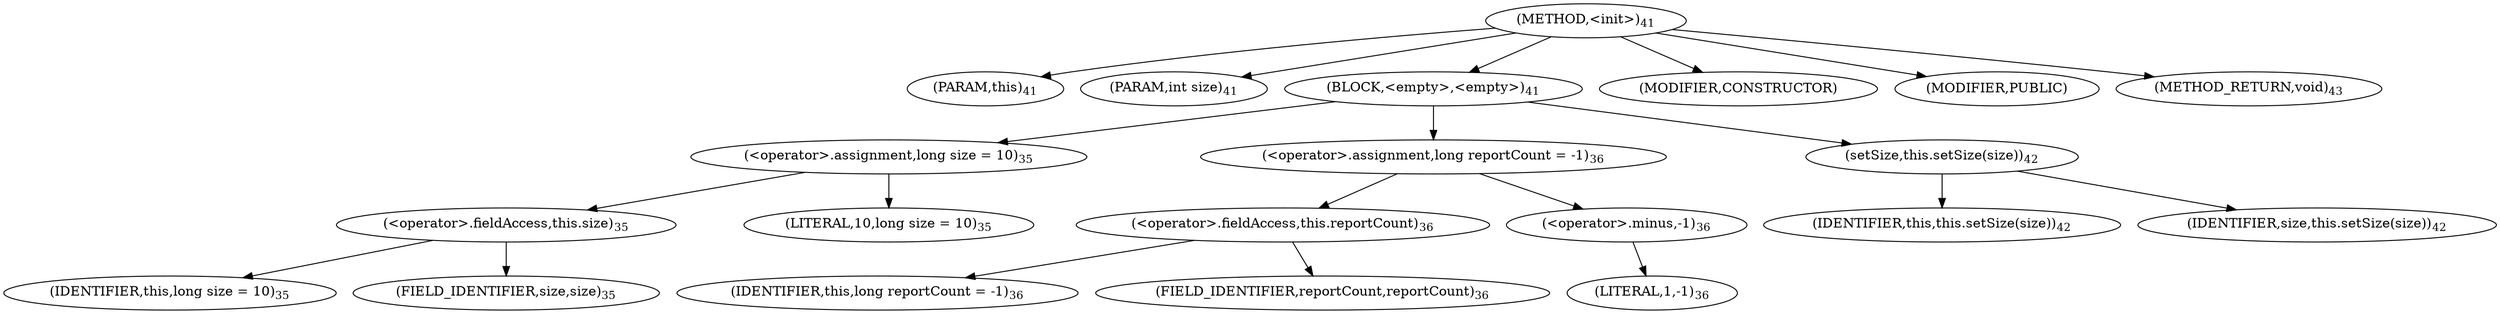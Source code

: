 digraph "&lt;init&gt;" {  
"72" [label = <(METHOD,&lt;init&gt;)<SUB>41</SUB>> ]
"4" [label = <(PARAM,this)<SUB>41</SUB>> ]
"73" [label = <(PARAM,int size)<SUB>41</SUB>> ]
"74" [label = <(BLOCK,&lt;empty&gt;,&lt;empty&gt;)<SUB>41</SUB>> ]
"75" [label = <(&lt;operator&gt;.assignment,long size = 10)<SUB>35</SUB>> ]
"76" [label = <(&lt;operator&gt;.fieldAccess,this.size)<SUB>35</SUB>> ]
"77" [label = <(IDENTIFIER,this,long size = 10)<SUB>35</SUB>> ]
"78" [label = <(FIELD_IDENTIFIER,size,size)<SUB>35</SUB>> ]
"79" [label = <(LITERAL,10,long size = 10)<SUB>35</SUB>> ]
"80" [label = <(&lt;operator&gt;.assignment,long reportCount = -1)<SUB>36</SUB>> ]
"81" [label = <(&lt;operator&gt;.fieldAccess,this.reportCount)<SUB>36</SUB>> ]
"82" [label = <(IDENTIFIER,this,long reportCount = -1)<SUB>36</SUB>> ]
"83" [label = <(FIELD_IDENTIFIER,reportCount,reportCount)<SUB>36</SUB>> ]
"84" [label = <(&lt;operator&gt;.minus,-1)<SUB>36</SUB>> ]
"85" [label = <(LITERAL,1,-1)<SUB>36</SUB>> ]
"86" [label = <(setSize,this.setSize(size))<SUB>42</SUB>> ]
"3" [label = <(IDENTIFIER,this,this.setSize(size))<SUB>42</SUB>> ]
"87" [label = <(IDENTIFIER,size,this.setSize(size))<SUB>42</SUB>> ]
"88" [label = <(MODIFIER,CONSTRUCTOR)> ]
"89" [label = <(MODIFIER,PUBLIC)> ]
"90" [label = <(METHOD_RETURN,void)<SUB>43</SUB>> ]
  "72" -> "4" 
  "72" -> "73" 
  "72" -> "74" 
  "72" -> "88" 
  "72" -> "89" 
  "72" -> "90" 
  "74" -> "75" 
  "74" -> "80" 
  "74" -> "86" 
  "75" -> "76" 
  "75" -> "79" 
  "76" -> "77" 
  "76" -> "78" 
  "80" -> "81" 
  "80" -> "84" 
  "81" -> "82" 
  "81" -> "83" 
  "84" -> "85" 
  "86" -> "3" 
  "86" -> "87" 
}
